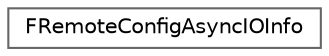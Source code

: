 digraph "Graphical Class Hierarchy"
{
 // INTERACTIVE_SVG=YES
 // LATEX_PDF_SIZE
  bgcolor="transparent";
  edge [fontname=Helvetica,fontsize=10,labelfontname=Helvetica,labelfontsize=10];
  node [fontname=Helvetica,fontsize=10,shape=box,height=0.2,width=0.4];
  rankdir="LR";
  Node0 [id="Node000000",label="FRemoteConfigAsyncIOInfo",height=0.2,width=0.4,color="grey40", fillcolor="white", style="filled",URL="$d7/d1b/structFRemoteConfigAsyncIOInfo.html",tooltip="Stores info relating to remote config files."];
}
